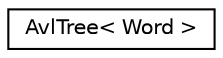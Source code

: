 digraph "Graphical Class Hierarchy"
{
  edge [fontname="Helvetica",fontsize="10",labelfontname="Helvetica",labelfontsize="10"];
  node [fontname="Helvetica",fontsize="10",shape=record];
  rankdir="LR";
  Node1 [label="AvlTree\< Word \>",height=0.2,width=0.4,color="black", fillcolor="white", style="filled",URL="$classAvlTree.html"];
}
